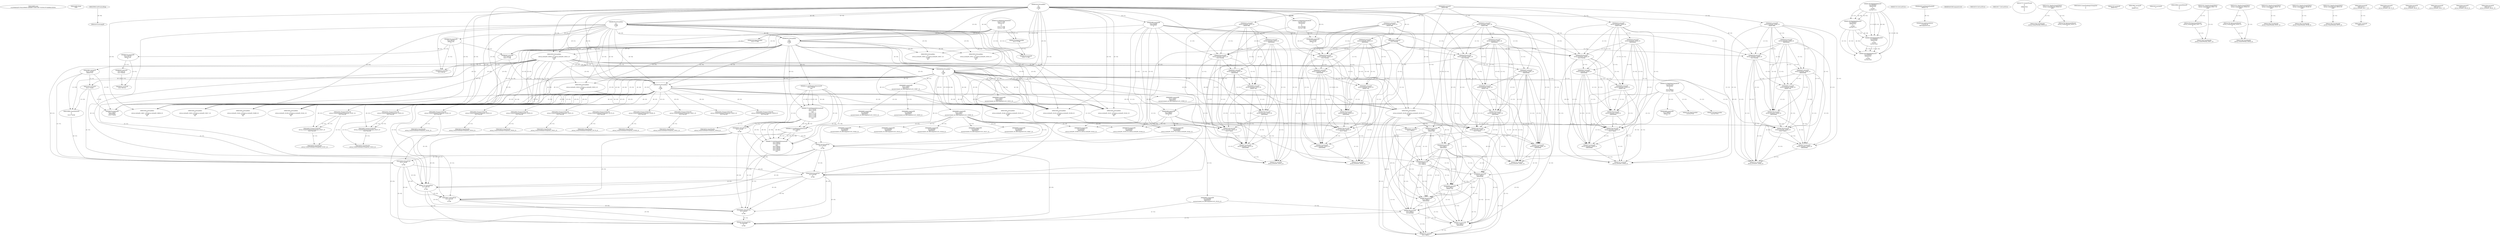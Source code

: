 // Global SCDG with merge call
digraph {
	0 [label="268454688.main
c1a180e8caf33785a14944f11a8db6b72c0e116f1741f50c197dcfb8bc292955"]
	1 [label="268454699.Sleep
1000"]
	2 [label="268450908.GetProcessHeap
"]
	3 [label="268465424.VirtualAlloc
0
128
12288
4"]
	4 [label="268465190.RegOpenKeyExW
2147483650
268501000
0
131097
2147417172"]
	5 [label="268465489.wsprintfW
3221762048
268500964
0"]
	3 -> 5 [label="(0-->1)"]
	6 [label="268466183.VirtualAlloc
0
1024
12288
4"]
	3 -> 6 [label="(3-->3)"]
	3 -> 6 [label="(4-->4)"]
	7 [label="268466202.VirtualAlloc
0
3596
12288
4"]
	3 -> 7 [label="(3-->3)"]
	6 -> 7 [label="(3-->3)"]
	3 -> 7 [label="(4-->4)"]
	6 -> 7 [label="(4-->4)"]
	8 [label="268466212.GetWindowsDirectoryW
3221770240
256"]
	7 -> 8 [label="(0-->1)"]
	9 [label="268466270.GetVolumeInformationW
3221770240
3221770752
256
3221771776
3221771784
3221771780
3221771264
256"]
	7 -> 9 [label="(0-->1)"]
	8 -> 9 [label="(1-->1)"]
	8 -> 9 [label="(2-->3)"]
	8 -> 9 [label="(2-->8)"]
	10 [label="268465190.RegOpenKeyExW
2147483650
268501632
0
131097
2147417172"]
	4 -> 10 [label="(1-->1)"]
	4 -> 10 [label="(4-->4)"]
	4 -> 10 [label="(5-->5)"]
	11 [label="268465223.RegQueryValueExW
3221771788
268501592
0
0
3221771788
2147417188"]
	12 [label="268465254.GetLastError
"]
	13 [label="268465263.RegCloseKey
3221771788"]
	11 -> 13 [label="(1-->1)"]
	11 -> 13 [label="(5-->1)"]
	14 [label="268466376.wsprintfW
3221766144
268501204
0"]
	6 -> 14 [label="(0-->1)"]
	15 [label="268466397.lstrcatW
3221766144
3221771788"]
	6 -> 15 [label="(0-->1)"]
	14 -> 15 [label="(1-->1)"]
	11 -> 15 [label="(1-->2)"]
	11 -> 15 [label="(5-->2)"]
	13 -> 15 [label="(1-->2)"]
	16 [label="268466409.GetModuleHandleW
268501752"]
	17 [label="268466416.GetProcAddress
270536744
RtlComputeCrc32"]
	16 -> 17 [label="(0-->1)"]
	18 [label="268466432.lstrlenW
3221766144"]
	6 -> 18 [label="(0-->1)"]
	14 -> 18 [label="(1-->1)"]
	15 -> 18 [label="(1-->1)"]
	19 [label="268466449.RtlComputeCrc32
"]
	20 [label="268466481.VirtualFree
3221770240
0
32768"]
	7 -> 20 [label="(0-->1)"]
	8 -> 20 [label="(1-->1)"]
	9 -> 20 [label="(1-->1)"]
	21 [label="268464882.lstrlenW
3221762048"]
	3 -> 21 [label="(0-->1)"]
	5 -> 21 [label="(1-->1)"]
	22 [label="268464893.lstrlenW
268497860"]
	23 [label="268453932.VirtualAlloc
0
retval_lstrlenW_32820_32_retval_lstrlenW_32823_32
12288
64"]
	3 -> 23 [label="(3-->3)"]
	6 -> 23 [label="(3-->3)"]
	7 -> 23 [label="(3-->3)"]
	24 [label="268453967.lstrcpyW
3221774336
268497976"]
	23 -> 24 [label="(0-->1)"]
	25 [label="268453974.lstrlenW
3221774336"]
	23 -> 25 [label="(0-->1)"]
	24 -> 25 [label="(1-->1)"]
	26 [label="268464425.lstrcatW
retval_lstrlenW_32841_32
268497860"]
	22 -> 26 [label="(1-->2)"]
	27 [label="268464433.lstrcatW
retval_lstrlenW_32841_32
268500944"]
	26 -> 27 [label="(1-->1)"]
	28 [label="268464439.lstrcatW
retval_lstrlenW_32841_32
3221762048"]
	26 -> 28 [label="(1-->1)"]
	27 -> 28 [label="(1-->1)"]
	3 -> 28 [label="(0-->2)"]
	5 -> 28 [label="(1-->2)"]
	21 -> 28 [label="(1-->2)"]
	29 [label="268464447.lstrcatW
retval_lstrlenW_32841_32
268500948"]
	26 -> 29 [label="(1-->1)"]
	27 -> 29 [label="(1-->1)"]
	28 -> 29 [label="(1-->1)"]
	30 [label="268464636.VirtualAlloc
0
66
12288
64"]
	3 -> 30 [label="(3-->3)"]
	6 -> 30 [label="(3-->3)"]
	7 -> 30 [label="(3-->3)"]
	23 -> 30 [label="(3-->3)"]
	23 -> 30 [label="(4-->4)"]
	31 [label="268464662.wsprintfW
3221778432
268500952
unconstrained_ret_RtlComputeCrc32_32808_32"]
	30 -> 31 [label="(0-->1)"]
	32 [label="268464692.lstrcatW
retval_lstrlenW_32841_32
268497764"]
	26 -> 32 [label="(1-->1)"]
	27 -> 32 [label="(1-->1)"]
	28 -> 32 [label="(1-->1)"]
	29 -> 32 [label="(1-->1)"]
	33 [label="268464700.lstrcatW
retval_lstrlenW_32841_32
268500944"]
	26 -> 33 [label="(1-->1)"]
	27 -> 33 [label="(1-->1)"]
	28 -> 33 [label="(1-->1)"]
	29 -> 33 [label="(1-->1)"]
	32 -> 33 [label="(1-->1)"]
	27 -> 33 [label="(2-->2)"]
	34 [label="268464706.lstrcatW
retval_lstrlenW_32841_32
3221778432"]
	26 -> 34 [label="(1-->1)"]
	27 -> 34 [label="(1-->1)"]
	28 -> 34 [label="(1-->1)"]
	29 -> 34 [label="(1-->1)"]
	32 -> 34 [label="(1-->1)"]
	33 -> 34 [label="(1-->1)"]
	30 -> 34 [label="(0-->2)"]
	31 -> 34 [label="(1-->2)"]
	35 [label="268464714.lstrcatW
retval_lstrlenW_32841_32
268500948"]
	26 -> 35 [label="(1-->1)"]
	27 -> 35 [label="(1-->1)"]
	28 -> 35 [label="(1-->1)"]
	29 -> 35 [label="(1-->1)"]
	32 -> 35 [label="(1-->1)"]
	33 -> 35 [label="(1-->1)"]
	34 -> 35 [label="(1-->1)"]
	29 -> 35 [label="(2-->2)"]
	36 [label="268464726.VirtualFree
3221778432
0
32768"]
	30 -> 36 [label="(0-->1)"]
	31 -> 36 [label="(1-->1)"]
	34 -> 36 [label="(2-->1)"]
	20 -> 36 [label="(3-->3)"]
	37 [label="268464767.lstrlenW
retval_lstrlenW_32841_32"]
	26 -> 37 [label="(1-->1)"]
	27 -> 37 [label="(1-->1)"]
	28 -> 37 [label="(1-->1)"]
	29 -> 37 [label="(1-->1)"]
	32 -> 37 [label="(1-->1)"]
	33 -> 37 [label="(1-->1)"]
	34 -> 37 [label="(1-->1)"]
	35 -> 37 [label="(1-->1)"]
	38 [label="268453998.CreateMutexW
0
0
3221774336"]
	23 -> 38 [label="(0-->3)"]
	24 -> 38 [label="(1-->3)"]
	25 -> 38 [label="(1-->3)"]
	39 [label="268454010.GetLastError
"]
	40 [label="268454017.GetLastError
"]
	41 [label="268454043.VirtualFree
3221774336
0
32768"]
	23 -> 41 [label="(0-->1)"]
	24 -> 41 [label="(1-->1)"]
	25 -> 41 [label="(1-->1)"]
	38 -> 41 [label="(3-->1)"]
	20 -> 41 [label="(3-->3)"]
	36 -> 41 [label="(3-->3)"]
	42 [label="268467629.VirtualFree
3221762048
0
32768"]
	3 -> 42 [label="(0-->1)"]
	5 -> 42 [label="(1-->1)"]
	21 -> 42 [label="(1-->1)"]
	28 -> 42 [label="(2-->1)"]
	20 -> 42 [label="(3-->3)"]
	36 -> 42 [label="(3-->3)"]
	41 -> 42 [label="(3-->3)"]
	43 [label="268467737.VirtualFree
3221766144
0
32768"]
	6 -> 43 [label="(0-->1)"]
	14 -> 43 [label="(1-->1)"]
	15 -> 43 [label="(1-->1)"]
	18 -> 43 [label="(1-->1)"]
	20 -> 43 [label="(3-->3)"]
	36 -> 43 [label="(3-->3)"]
	41 -> 43 [label="(3-->3)"]
	42 -> 43 [label="(3-->3)"]
	44 [label="268454737.CreateThread
0
0
268447024
0
0
0"]
	45 [label="268454761.WaitForSingleObject
retval_CreateThread_32919_32
5000"]
	46 [label="268454790.CloseHandle
retval_CreateThread_32919_32"]
	45 -> 46 [label="(1-->1)"]
	47 [label="268454450.CreateToolhelp32Snapshot
2
0"]
	48 [label="268454476.VirtualAlloc
0
556
12288
4"]
	3 -> 48 [label="(3-->3)"]
	6 -> 48 [label="(3-->3)"]
	7 -> 48 [label="(3-->3)"]
	23 -> 48 [label="(3-->3)"]
	30 -> 48 [label="(3-->3)"]
	3 -> 48 [label="(4-->4)"]
	6 -> 48 [label="(4-->4)"]
	7 -> 48 [label="(4-->4)"]
	49 [label="268454533.lstrcmpiW
"]
	2 -> 49 [label="(0-->0)"]
	50 [label="268454602.Process32NextW
retval_CreateToolhelp32Snapshot_33181_32
3221782528"]
	48 -> 50 [label="(0-->2)"]
	51 [label="268454627.VirtualFree
3221782528
0
32768"]
	48 -> 51 [label="(0-->1)"]
	50 -> 51 [label="(2-->1)"]
	20 -> 51 [label="(3-->3)"]
	36 -> 51 [label="(3-->3)"]
	41 -> 51 [label="(3-->3)"]
	42 -> 51 [label="(3-->3)"]
	43 -> 51 [label="(3-->3)"]
	52 [label="268454634.CloseHandle
retval_CreateToolhelp32Snapshot_33181_32"]
	50 -> 52 [label="(1-->1)"]
	53 [label="268465190.RegOpenKeyExW
2147483650
268501000
0
131097
2147417052"]
	4 -> 53 [label="(1-->1)"]
	10 -> 53 [label="(1-->1)"]
	4 -> 53 [label="(2-->2)"]
	4 -> 53 [label="(4-->4)"]
	10 -> 53 [label="(4-->4)"]
	54 [label="268465223.RegQueryValueExW
2147417376
268500984
0
0
3221786624
2147417068"]
	55 [label="268465263.RegCloseKey
2147417376"]
	54 -> 55 [label="(1-->1)"]
	56 [label="268465489.wsprintfW
3221786624
268500964
0"]
	54 -> 56 [label="(5-->1)"]
	5 -> 56 [label="(2-->2)"]
	57 [label="268466212.GetWindowsDirectoryW
3221794816
256"]
	8 -> 57 [label="(2-->2)"]
	9 -> 57 [label="(3-->2)"]
	9 -> 57 [label="(8-->2)"]
	58 [label="268466270.GetVolumeInformationW
3221794816
3221795328
256
3221796352
3221796360
3221796356
3221795840
256"]
	57 -> 58 [label="(1-->1)"]
	8 -> 58 [label="(2-->3)"]
	9 -> 58 [label="(3-->3)"]
	9 -> 58 [label="(8-->3)"]
	57 -> 58 [label="(2-->3)"]
	8 -> 58 [label="(2-->8)"]
	9 -> 58 [label="(3-->8)"]
	9 -> 58 [label="(8-->8)"]
	57 -> 58 [label="(2-->8)"]
	59 [label="268465190.RegOpenKeyExW
2147483650
268501632
0
131097
2147417052"]
	4 -> 59 [label="(1-->1)"]
	10 -> 59 [label="(1-->1)"]
	53 -> 59 [label="(1-->1)"]
	10 -> 59 [label="(2-->2)"]
	4 -> 59 [label="(4-->4)"]
	10 -> 59 [label="(4-->4)"]
	53 -> 59 [label="(4-->4)"]
	53 -> 59 [label="(5-->5)"]
	60 [label="268466376.wsprintfW
3221790720
268501204
0"]
	14 -> 60 [label="(2-->2)"]
	61 [label="268466397.lstrcatW
3221790720
3221796364"]
	60 -> 61 [label="(1-->1)"]
	62 [label="268466432.lstrlenW
3221790720"]
	60 -> 62 [label="(1-->1)"]
	61 -> 62 [label="(1-->1)"]
	63 [label="268466481.VirtualFree
3221794816
0
32768"]
	57 -> 63 [label="(1-->1)"]
	58 -> 63 [label="(1-->1)"]
	20 -> 63 [label="(3-->3)"]
	36 -> 63 [label="(3-->3)"]
	41 -> 63 [label="(3-->3)"]
	42 -> 63 [label="(3-->3)"]
	43 -> 63 [label="(3-->3)"]
	51 -> 63 [label="(3-->3)"]
	64 [label="268464882.lstrlenW
3221786624"]
	54 -> 64 [label="(5-->1)"]
	56 -> 64 [label="(1-->1)"]
	65 [label="268452641.VirtualAlloc
0
retval_lstrlenW_35539_32_retval_lstrlenW_35534_32
12288
64"]
	3 -> 65 [label="(3-->3)"]
	6 -> 65 [label="(3-->3)"]
	7 -> 65 [label="(3-->3)"]
	23 -> 65 [label="(3-->3)"]
	30 -> 65 [label="(3-->3)"]
	48 -> 65 [label="(3-->3)"]
	23 -> 65 [label="(4-->4)"]
	30 -> 65 [label="(4-->4)"]
	66 [label="268464425.lstrcatW
3221798912
268497860"]
	65 -> 66 [label="(0-->1)"]
	22 -> 66 [label="(1-->2)"]
	26 -> 66 [label="(2-->2)"]
	67 [label="268464433.lstrcatW
3221798912
268500944"]
	65 -> 67 [label="(0-->1)"]
	66 -> 67 [label="(1-->1)"]
	27 -> 67 [label="(2-->2)"]
	33 -> 67 [label="(2-->2)"]
	68 [label="268464439.lstrcatW
3221798912
3221786624"]
	65 -> 68 [label="(0-->1)"]
	66 -> 68 [label="(1-->1)"]
	67 -> 68 [label="(1-->1)"]
	54 -> 68 [label="(5-->2)"]
	56 -> 68 [label="(1-->2)"]
	64 -> 68 [label="(1-->2)"]
	69 [label="268464447.lstrcatW
3221798912
268500948"]
	65 -> 69 [label="(0-->1)"]
	66 -> 69 [label="(1-->1)"]
	67 -> 69 [label="(1-->1)"]
	68 -> 69 [label="(1-->1)"]
	29 -> 69 [label="(2-->2)"]
	35 -> 69 [label="(2-->2)"]
	70 [label="268464662.wsprintfW
3221803008
268500952
unconstrained_ret_RtlComputeCrc32_35524_32"]
	31 -> 70 [label="(2-->2)"]
	71 [label="268464692.lstrcatW
3221798912
268497764"]
	65 -> 71 [label="(0-->1)"]
	66 -> 71 [label="(1-->1)"]
	67 -> 71 [label="(1-->1)"]
	68 -> 71 [label="(1-->1)"]
	69 -> 71 [label="(1-->1)"]
	32 -> 71 [label="(2-->2)"]
	72 [label="268464700.lstrcatW
3221798912
268500944"]
	65 -> 72 [label="(0-->1)"]
	66 -> 72 [label="(1-->1)"]
	67 -> 72 [label="(1-->1)"]
	68 -> 72 [label="(1-->1)"]
	69 -> 72 [label="(1-->1)"]
	71 -> 72 [label="(1-->1)"]
	27 -> 72 [label="(2-->2)"]
	33 -> 72 [label="(2-->2)"]
	67 -> 72 [label="(2-->2)"]
	73 [label="268464706.lstrcatW
3221798912
3221803008"]
	65 -> 73 [label="(0-->1)"]
	66 -> 73 [label="(1-->1)"]
	67 -> 73 [label="(1-->1)"]
	68 -> 73 [label="(1-->1)"]
	69 -> 73 [label="(1-->1)"]
	71 -> 73 [label="(1-->1)"]
	72 -> 73 [label="(1-->1)"]
	70 -> 73 [label="(1-->2)"]
	74 [label="268464714.lstrcatW
3221798912
268500948"]
	65 -> 74 [label="(0-->1)"]
	66 -> 74 [label="(1-->1)"]
	67 -> 74 [label="(1-->1)"]
	68 -> 74 [label="(1-->1)"]
	69 -> 74 [label="(1-->1)"]
	71 -> 74 [label="(1-->1)"]
	72 -> 74 [label="(1-->1)"]
	73 -> 74 [label="(1-->1)"]
	29 -> 74 [label="(2-->2)"]
	35 -> 74 [label="(2-->2)"]
	69 -> 74 [label="(2-->2)"]
	75 [label="268464726.VirtualFree
3221803008
0
32768"]
	70 -> 75 [label="(1-->1)"]
	73 -> 75 [label="(2-->1)"]
	20 -> 75 [label="(3-->3)"]
	36 -> 75 [label="(3-->3)"]
	41 -> 75 [label="(3-->3)"]
	42 -> 75 [label="(3-->3)"]
	43 -> 75 [label="(3-->3)"]
	51 -> 75 [label="(3-->3)"]
	63 -> 75 [label="(3-->3)"]
	76 [label="268464767.lstrlenW
3221798912"]
	65 -> 76 [label="(0-->1)"]
	66 -> 76 [label="(1-->1)"]
	67 -> 76 [label="(1-->1)"]
	68 -> 76 [label="(1-->1)"]
	69 -> 76 [label="(1-->1)"]
	71 -> 76 [label="(1-->1)"]
	72 -> 76 [label="(1-->1)"]
	73 -> 76 [label="(1-->1)"]
	74 -> 76 [label="(1-->1)"]
	77 [label="268452707.lstrlenW
268497912"]
	78 [label="268465223.RegQueryValueExW
2147417376
268500984
0
0
3221762048
2147417188"]
	3 -> 78 [label="(0-->5)"]
	79 [label="268453932.VirtualAlloc
0
retval_lstrlenW_32819_32_retval_lstrlenW_32822_32
12288
64"]
	3 -> 79 [label="(3-->3)"]
	6 -> 79 [label="(3-->3)"]
	7 -> 79 [label="(3-->3)"]
	80 [label="268453967.lstrcpyW
0
268497976"]
	81 [label="268453974.lstrlenW
0"]
	82 [label="268464425.lstrcatW
retval_lstrlenW_32839_32
268497860"]
	22 -> 82 [label="(1-->2)"]
	83 [label="268464433.lstrcatW
retval_lstrlenW_32839_32
268500944"]
	82 -> 83 [label="(1-->1)"]
	84 [label="268464439.lstrcatW
retval_lstrlenW_32839_32
3221762048"]
	82 -> 84 [label="(1-->1)"]
	83 -> 84 [label="(1-->1)"]
	3 -> 84 [label="(0-->2)"]
	5 -> 84 [label="(1-->2)"]
	21 -> 84 [label="(1-->2)"]
	78 -> 84 [label="(5-->2)"]
	85 [label="268464447.lstrcatW
retval_lstrlenW_32839_32
268500948"]
	82 -> 85 [label="(1-->1)"]
	83 -> 85 [label="(1-->1)"]
	84 -> 85 [label="(1-->1)"]
	86 [label="268464662.wsprintfW
3221778432
268500952
unconstrained_ret_RtlComputeCrc32_32807_32"]
	30 -> 86 [label="(0-->1)"]
	87 [label="268464692.lstrcatW
retval_lstrlenW_32839_32
268497764"]
	82 -> 87 [label="(1-->1)"]
	83 -> 87 [label="(1-->1)"]
	84 -> 87 [label="(1-->1)"]
	85 -> 87 [label="(1-->1)"]
	88 [label="268464700.lstrcatW
retval_lstrlenW_32839_32
268500944"]
	82 -> 88 [label="(1-->1)"]
	83 -> 88 [label="(1-->1)"]
	84 -> 88 [label="(1-->1)"]
	85 -> 88 [label="(1-->1)"]
	87 -> 88 [label="(1-->1)"]
	83 -> 88 [label="(2-->2)"]
	89 [label="268464706.lstrcatW
retval_lstrlenW_32839_32
3221778432"]
	82 -> 89 [label="(1-->1)"]
	83 -> 89 [label="(1-->1)"]
	84 -> 89 [label="(1-->1)"]
	85 -> 89 [label="(1-->1)"]
	87 -> 89 [label="(1-->1)"]
	88 -> 89 [label="(1-->1)"]
	30 -> 89 [label="(0-->2)"]
	86 -> 89 [label="(1-->2)"]
	90 [label="268464714.lstrcatW
retval_lstrlenW_32839_32
268500948"]
	82 -> 90 [label="(1-->1)"]
	83 -> 90 [label="(1-->1)"]
	84 -> 90 [label="(1-->1)"]
	85 -> 90 [label="(1-->1)"]
	87 -> 90 [label="(1-->1)"]
	88 -> 90 [label="(1-->1)"]
	89 -> 90 [label="(1-->1)"]
	85 -> 90 [label="(2-->2)"]
	91 [label="268464767.lstrlenW
retval_lstrlenW_32839_32"]
	82 -> 91 [label="(1-->1)"]
	83 -> 91 [label="(1-->1)"]
	84 -> 91 [label="(1-->1)"]
	85 -> 91 [label="(1-->1)"]
	87 -> 91 [label="(1-->1)"]
	88 -> 91 [label="(1-->1)"]
	89 -> 91 [label="(1-->1)"]
	90 -> 91 [label="(1-->1)"]
	92 [label="268453998.CreateMutexW
0
0
0"]
	93 [label="268454761.WaitForSingleObject
retval_CreateThread_32917_32
5000"]
	94 [label="268454780.TerminateThread
retval_CreateThread_32917_32
0"]
	93 -> 94 [label="(1-->1)"]
	95 [label="268454790.CloseHandle
retval_CreateThread_32917_32"]
	93 -> 95 [label="(1-->1)"]
	94 -> 95 [label="(1-->1)"]
	96 [label="268454602.Process32NextW
retval_CreateToolhelp32Snapshot_33018_32
3221782528"]
	48 -> 96 [label="(0-->2)"]
	97 [label="268454634.CloseHandle
retval_CreateToolhelp32Snapshot_33018_32"]
	96 -> 97 [label="(1-->1)"]
	98 [label="268452641.VirtualAlloc
0
retval_lstrlenW_35540_32_retval_lstrlenW_35535_32
12288
64"]
	3 -> 98 [label="(3-->3)"]
	6 -> 98 [label="(3-->3)"]
	7 -> 98 [label="(3-->3)"]
	30 -> 98 [label="(3-->3)"]
	48 -> 98 [label="(3-->3)"]
	79 -> 98 [label="(3-->3)"]
	30 -> 98 [label="(4-->4)"]
	79 -> 98 [label="(4-->4)"]
	99 [label="268464662.wsprintfW
3221803008
268500952
unconstrained_ret_RtlComputeCrc32_35525_32"]
	86 -> 99 [label="(2-->2)"]
	100 [label="268464425.lstrcatW
retval_lstrlenW_32840_32
268497860"]
	22 -> 100 [label="(1-->2)"]
	101 [label="268464433.lstrcatW
retval_lstrlenW_32840_32
268500944"]
	100 -> 101 [label="(1-->1)"]
	102 [label="268464439.lstrcatW
retval_lstrlenW_32840_32
3221762048"]
	100 -> 102 [label="(1-->1)"]
	101 -> 102 [label="(1-->1)"]
	3 -> 102 [label="(0-->2)"]
	5 -> 102 [label="(1-->2)"]
	21 -> 102 [label="(1-->2)"]
	103 [label="268464447.lstrcatW
retval_lstrlenW_32840_32
268500948"]
	100 -> 103 [label="(1-->1)"]
	101 -> 103 [label="(1-->1)"]
	102 -> 103 [label="(1-->1)"]
	104 [label="268464692.lstrcatW
retval_lstrlenW_32840_32
268497764"]
	100 -> 104 [label="(1-->1)"]
	101 -> 104 [label="(1-->1)"]
	102 -> 104 [label="(1-->1)"]
	103 -> 104 [label="(1-->1)"]
	105 [label="268464700.lstrcatW
retval_lstrlenW_32840_32
268500944"]
	100 -> 105 [label="(1-->1)"]
	101 -> 105 [label="(1-->1)"]
	102 -> 105 [label="(1-->1)"]
	103 -> 105 [label="(1-->1)"]
	104 -> 105 [label="(1-->1)"]
	101 -> 105 [label="(2-->2)"]
	106 [label="268464706.lstrcatW
retval_lstrlenW_32840_32
3221778432"]
	100 -> 106 [label="(1-->1)"]
	101 -> 106 [label="(1-->1)"]
	102 -> 106 [label="(1-->1)"]
	103 -> 106 [label="(1-->1)"]
	104 -> 106 [label="(1-->1)"]
	105 -> 106 [label="(1-->1)"]
	30 -> 106 [label="(0-->2)"]
	31 -> 106 [label="(1-->2)"]
	107 [label="268464714.lstrcatW
retval_lstrlenW_32840_32
268500948"]
	100 -> 107 [label="(1-->1)"]
	101 -> 107 [label="(1-->1)"]
	102 -> 107 [label="(1-->1)"]
	103 -> 107 [label="(1-->1)"]
	104 -> 107 [label="(1-->1)"]
	105 -> 107 [label="(1-->1)"]
	106 -> 107 [label="(1-->1)"]
	103 -> 107 [label="(2-->2)"]
	108 [label="268464767.lstrlenW
retval_lstrlenW_32840_32"]
	100 -> 108 [label="(1-->1)"]
	101 -> 108 [label="(1-->1)"]
	102 -> 108 [label="(1-->1)"]
	103 -> 108 [label="(1-->1)"]
	104 -> 108 [label="(1-->1)"]
	105 -> 108 [label="(1-->1)"]
	106 -> 108 [label="(1-->1)"]
	107 -> 108 [label="(1-->1)"]
	109 [label="268454761.WaitForSingleObject
retval_CreateThread_32918_32
5000"]
	110 [label="268454780.TerminateThread
retval_CreateThread_32918_32
0"]
	109 -> 110 [label="(1-->1)"]
	111 [label="268454790.CloseHandle
retval_CreateThread_32918_32"]
	109 -> 111 [label="(1-->1)"]
	110 -> 111 [label="(1-->1)"]
	112 [label="268454602.Process32NextW
retval_CreateToolhelp32Snapshot_33019_32
3221782528"]
	48 -> 112 [label="(0-->2)"]
	113 [label="268454634.CloseHandle
retval_CreateToolhelp32Snapshot_33019_32"]
	112 -> 113 [label="(1-->1)"]
	114 [label="268452641.VirtualAlloc
0
retval_lstrlenW_35536_32_retval_lstrlenW_35541_32
12288
64"]
	3 -> 114 [label="(3-->3)"]
	6 -> 114 [label="(3-->3)"]
	7 -> 114 [label="(3-->3)"]
	23 -> 114 [label="(3-->3)"]
	30 -> 114 [label="(3-->3)"]
	48 -> 114 [label="(3-->3)"]
	23 -> 114 [label="(4-->4)"]
	30 -> 114 [label="(4-->4)"]
	115 [label="268464662.wsprintfW
3221803008
268500952
unconstrained_ret_RtlComputeCrc32_35526_32"]
	31 -> 115 [label="(2-->2)"]
	116 [label="268454780.TerminateThread
retval_CreateThread_32919_32
0"]
	45 -> 116 [label="(1-->1)"]
	117 [label="268454602.Process32NextW
retval_CreateToolhelp32Snapshot_33020_32
3221782528"]
	48 -> 117 [label="(0-->2)"]
	118 [label="268454634.CloseHandle
retval_CreateToolhelp32Snapshot_33020_32"]
	117 -> 118 [label="(1-->1)"]
	119 [label="268452641.VirtualAlloc
0
retval_lstrlenW_35537_32_retval_lstrlenW_35542_32
12288
64"]
	3 -> 119 [label="(3-->3)"]
	6 -> 119 [label="(3-->3)"]
	7 -> 119 [label="(3-->3)"]
	23 -> 119 [label="(3-->3)"]
	30 -> 119 [label="(3-->3)"]
	48 -> 119 [label="(3-->3)"]
	23 -> 119 [label="(4-->4)"]
	30 -> 119 [label="(4-->4)"]
	120 [label="268464662.wsprintfW
3221803008
268500952
unconstrained_ret_RtlComputeCrc32_35527_32"]
	31 -> 120 [label="(2-->2)"]
	121 [label="268465239.RegCloseKey
2147417376"]
	54 -> 121 [label="(1-->1)"]
	122 [label="268465489.wsprintfW
3221786624
268501104
0"]
	54 -> 122 [label="(5-->1)"]
	123 [label="268452641.VirtualAlloc
0
retval_lstrlenW_35622_32_retval_lstrlenW_35617_32
12288
64"]
	3 -> 123 [label="(3-->3)"]
	6 -> 123 [label="(3-->3)"]
	7 -> 123 [label="(3-->3)"]
	23 -> 123 [label="(3-->3)"]
	30 -> 123 [label="(3-->3)"]
	48 -> 123 [label="(3-->3)"]
	23 -> 123 [label="(4-->4)"]
	30 -> 123 [label="(4-->4)"]
	124 [label="268464662.wsprintfW
3221803008
268500952
unconstrained_ret_RtlComputeCrc32_35607_32"]
	31 -> 124 [label="(2-->2)"]
	125 [label="268465489.wsprintfW
3221762048
268501104
0"]
	3 -> 125 [label="(0-->1)"]
	78 -> 125 [label="(5-->1)"]
	126 [label="268465239.RegCloseKey
3221771788"]
	11 -> 126 [label="(1-->1)"]
	11 -> 126 [label="(5-->1)"]
	127 [label="268466320.lstrlenW
3221771788"]
	11 -> 127 [label="(1-->1)"]
	11 -> 127 [label="(5-->1)"]
	126 -> 127 [label="(1-->1)"]
	128 [label="268453932.VirtualAlloc
0
retval_lstrlenW_32825_32_retval_lstrlenW_32827_32
12288
64"]
	3 -> 128 [label="(3-->3)"]
	6 -> 128 [label="(3-->3)"]
	7 -> 128 [label="(3-->3)"]
	129 [label="268464425.lstrcatW
retval_lstrlenW_32970_32
268497860"]
	22 -> 129 [label="(1-->2)"]
	130 [label="268464433.lstrcatW
retval_lstrlenW_32970_32
268500944"]
	129 -> 130 [label="(1-->1)"]
	131 [label="268464439.lstrcatW
retval_lstrlenW_32970_32
3221762048"]
	129 -> 131 [label="(1-->1)"]
	130 -> 131 [label="(1-->1)"]
	3 -> 131 [label="(0-->2)"]
	5 -> 131 [label="(1-->2)"]
	21 -> 131 [label="(1-->2)"]
	78 -> 131 [label="(5-->2)"]
	132 [label="268464447.lstrcatW
retval_lstrlenW_32970_32
268500948"]
	129 -> 132 [label="(1-->1)"]
	130 -> 132 [label="(1-->1)"]
	131 -> 132 [label="(1-->1)"]
	133 [label="268464662.wsprintfW
3221778432
268500952
unconstrained_ret_RtlComputeCrc32_32815_32"]
	30 -> 133 [label="(0-->1)"]
	134 [label="268464692.lstrcatW
retval_lstrlenW_32970_32
268497764"]
	129 -> 134 [label="(1-->1)"]
	130 -> 134 [label="(1-->1)"]
	131 -> 134 [label="(1-->1)"]
	132 -> 134 [label="(1-->1)"]
	135 [label="268464700.lstrcatW
retval_lstrlenW_32970_32
268500944"]
	129 -> 135 [label="(1-->1)"]
	130 -> 135 [label="(1-->1)"]
	131 -> 135 [label="(1-->1)"]
	132 -> 135 [label="(1-->1)"]
	134 -> 135 [label="(1-->1)"]
	130 -> 135 [label="(2-->2)"]
	136 [label="268464706.lstrcatW
retval_lstrlenW_32970_32
3221778432"]
	129 -> 136 [label="(1-->1)"]
	130 -> 136 [label="(1-->1)"]
	131 -> 136 [label="(1-->1)"]
	132 -> 136 [label="(1-->1)"]
	134 -> 136 [label="(1-->1)"]
	135 -> 136 [label="(1-->1)"]
	30 -> 136 [label="(0-->2)"]
	133 -> 136 [label="(1-->2)"]
	137 [label="268464714.lstrcatW
retval_lstrlenW_32970_32
268500948"]
	129 -> 137 [label="(1-->1)"]
	130 -> 137 [label="(1-->1)"]
	131 -> 137 [label="(1-->1)"]
	132 -> 137 [label="(1-->1)"]
	134 -> 137 [label="(1-->1)"]
	135 -> 137 [label="(1-->1)"]
	136 -> 137 [label="(1-->1)"]
	132 -> 137 [label="(2-->2)"]
	138 [label="268464767.lstrlenW
retval_lstrlenW_32970_32"]
	129 -> 138 [label="(1-->1)"]
	130 -> 138 [label="(1-->1)"]
	131 -> 138 [label="(1-->1)"]
	132 -> 138 [label="(1-->1)"]
	134 -> 138 [label="(1-->1)"]
	135 -> 138 [label="(1-->1)"]
	136 -> 138 [label="(1-->1)"]
	137 -> 138 [label="(1-->1)"]
	139 [label="268454761.WaitForSingleObject
retval_CreateThread_33107_32
5000"]
	140 [label="268454790.CloseHandle
retval_CreateThread_33107_32"]
	139 -> 140 [label="(1-->1)"]
	141 [label="268454602.Process32NextW
retval_CreateToolhelp32Snapshot_33422_32
3221782528"]
	48 -> 141 [label="(0-->2)"]
	142 [label="268454634.CloseHandle
retval_CreateToolhelp32Snapshot_33422_32"]
	141 -> 142 [label="(1-->1)"]
	143 [label="268454602.Process32NextW
retval_CreateToolhelp32Snapshot_33179_32
3221782528"]
	48 -> 143 [label="(0-->2)"]
	144 [label="268454634.CloseHandle
retval_CreateToolhelp32Snapshot_33179_32"]
	143 -> 144 [label="(1-->1)"]
	145 [label="268454501.Process32FirstW
retval_CreateToolhelp32Snapshot_33187_32
3221782528"]
	48 -> 145 [label="(0-->2)"]
	146 [label="268454602.Process32NextW
retval_CreateToolhelp32Snapshot_33187_32
3221782528"]
	145 -> 146 [label="(1-->1)"]
	48 -> 146 [label="(0-->2)"]
	145 -> 146 [label="(2-->2)"]
	147 [label="268454634.CloseHandle
retval_CreateToolhelp32Snapshot_33187_32"]
	145 -> 147 [label="(1-->1)"]
	146 -> 147 [label="(1-->1)"]
	148 [label="268454602.Process32NextW
retval_CreateToolhelp32Snapshot_33180_32
3221782528"]
	48 -> 148 [label="(0-->2)"]
	149 [label="268454634.CloseHandle
retval_CreateToolhelp32Snapshot_33180_32"]
	148 -> 149 [label="(1-->1)"]
	150 [label="268454501.Process32FirstW
retval_CreateToolhelp32Snapshot_33422_32
3221782528"]
	48 -> 150 [label="(0-->2)"]
	151 [label="268453932.VirtualAlloc
0
retval_lstrlenW_32912_32_retval_lstrlenW_32910_32
12288
64"]
	3 -> 151 [label="(3-->3)"]
	6 -> 151 [label="(3-->3)"]
	7 -> 151 [label="(3-->3)"]
	152 [label="268464425.lstrcatW
retval_lstrlenW_33016_32
268497860"]
	22 -> 152 [label="(1-->2)"]
	153 [label="268464433.lstrcatW
retval_lstrlenW_33016_32
268500944"]
	152 -> 153 [label="(1-->1)"]
	154 [label="268464439.lstrcatW
retval_lstrlenW_33016_32
3221762048"]
	152 -> 154 [label="(1-->1)"]
	153 -> 154 [label="(1-->1)"]
	3 -> 154 [label="(0-->2)"]
	21 -> 154 [label="(1-->2)"]
	78 -> 154 [label="(5-->2)"]
	125 -> 154 [label="(1-->2)"]
	155 [label="268464447.lstrcatW
retval_lstrlenW_33016_32
268500948"]
	152 -> 155 [label="(1-->1)"]
	153 -> 155 [label="(1-->1)"]
	154 -> 155 [label="(1-->1)"]
	156 [label="268464662.wsprintfW
3221778432
268500952
unconstrained_ret_RtlComputeCrc32_32900_32"]
	30 -> 156 [label="(0-->1)"]
	157 [label="268464692.lstrcatW
retval_lstrlenW_33016_32
268497764"]
	152 -> 157 [label="(1-->1)"]
	153 -> 157 [label="(1-->1)"]
	154 -> 157 [label="(1-->1)"]
	155 -> 157 [label="(1-->1)"]
	158 [label="268464700.lstrcatW
retval_lstrlenW_33016_32
268500944"]
	152 -> 158 [label="(1-->1)"]
	153 -> 158 [label="(1-->1)"]
	154 -> 158 [label="(1-->1)"]
	155 -> 158 [label="(1-->1)"]
	157 -> 158 [label="(1-->1)"]
	153 -> 158 [label="(2-->2)"]
	159 [label="268464706.lstrcatW
retval_lstrlenW_33016_32
3221778432"]
	152 -> 159 [label="(1-->1)"]
	153 -> 159 [label="(1-->1)"]
	154 -> 159 [label="(1-->1)"]
	155 -> 159 [label="(1-->1)"]
	157 -> 159 [label="(1-->1)"]
	158 -> 159 [label="(1-->1)"]
	30 -> 159 [label="(0-->2)"]
	156 -> 159 [label="(1-->2)"]
	160 [label="268464714.lstrcatW
retval_lstrlenW_33016_32
268500948"]
	152 -> 160 [label="(1-->1)"]
	153 -> 160 [label="(1-->1)"]
	154 -> 160 [label="(1-->1)"]
	155 -> 160 [label="(1-->1)"]
	157 -> 160 [label="(1-->1)"]
	158 -> 160 [label="(1-->1)"]
	159 -> 160 [label="(1-->1)"]
	155 -> 160 [label="(2-->2)"]
	161 [label="268464767.lstrlenW
retval_lstrlenW_33016_32"]
	152 -> 161 [label="(1-->1)"]
	153 -> 161 [label="(1-->1)"]
	154 -> 161 [label="(1-->1)"]
	155 -> 161 [label="(1-->1)"]
	157 -> 161 [label="(1-->1)"]
	158 -> 161 [label="(1-->1)"]
	159 -> 161 [label="(1-->1)"]
	160 -> 161 [label="(1-->1)"]
	162 [label="268454761.WaitForSingleObject
retval_CreateThread_33108_32
5000"]
	163 [label="268454790.CloseHandle
retval_CreateThread_33108_32"]
	162 -> 163 [label="(1-->1)"]
	164 [label="268454501.Process32FirstW
retval_CreateToolhelp32Snapshot_33423_32
3221782528"]
	48 -> 164 [label="(0-->2)"]
	165 [label="268454602.Process32NextW
retval_CreateToolhelp32Snapshot_33423_32
3221782528"]
	164 -> 165 [label="(1-->1)"]
	48 -> 165 [label="(0-->2)"]
	164 -> 165 [label="(2-->2)"]
	166 [label="268454634.CloseHandle
retval_CreateToolhelp32Snapshot_33423_32"]
	164 -> 166 [label="(1-->1)"]
	165 -> 166 [label="(1-->1)"]
	167 [label="268464679.wsprintfW
3221778432
268500964
3221774336"]
	30 -> 167 [label="(0-->1)"]
	5 -> 167 [label="(2-->2)"]
	23 -> 167 [label="(0-->3)"]
	24 -> 167 [label="(1-->3)"]
	25 -> 167 [label="(1-->3)"]
	168 [label="268454761.WaitForSingleObject
retval_CreateThread_32974_32
5000"]
	169 [label="268454790.CloseHandle
retval_CreateThread_32974_32"]
	168 -> 169 [label="(1-->1)"]
	170 [label="268454602.Process32NextW
retval_CreateToolhelp32Snapshot_33421_32
3221782528"]
	48 -> 170 [label="(0-->2)"]
	171 [label="268454634.CloseHandle
retval_CreateToolhelp32Snapshot_33421_32"]
	170 -> 171 [label="(1-->1)"]
	172 [label="268452641.VirtualAlloc
0
retval_lstrlenW_34857_32_retval_lstrlenW_34858_32
12288
64"]
	3 -> 172 [label="(3-->3)"]
	6 -> 172 [label="(3-->3)"]
	7 -> 172 [label="(3-->3)"]
	30 -> 172 [label="(3-->3)"]
	48 -> 172 [label="(3-->3)"]
	79 -> 172 [label="(3-->3)"]
	30 -> 172 [label="(4-->4)"]
	79 -> 172 [label="(4-->4)"]
	173 [label="268464662.wsprintfW
3221803008
268500952
unconstrained_ret_RtlComputeCrc32_34839_32"]
	86 -> 173 [label="(2-->2)"]
	174 [label="268452834.lstrcpyW
268510272
retval_lstrlenW_36177_32"]
	175 [label="268452841.lstrlenW
268510272"]
	174 -> 175 [label="(1-->1)"]
	176 [label="268452641.VirtualAlloc
0
retval_lstrlenW_35455_32_retval_lstrlenW_35460_32
12288
64"]
	3 -> 176 [label="(3-->3)"]
	6 -> 176 [label="(3-->3)"]
	7 -> 176 [label="(3-->3)"]
	23 -> 176 [label="(3-->3)"]
	30 -> 176 [label="(3-->3)"]
	48 -> 176 [label="(3-->3)"]
	23 -> 176 [label="(4-->4)"]
	30 -> 176 [label="(4-->4)"]
	177 [label="268464662.wsprintfW
3221803008
268500952
unconstrained_ret_RtlComputeCrc32_35443_32"]
	31 -> 177 [label="(2-->2)"]
	178 [label="268452834.lstrcpyW
268510272
retval_lstrlenW_36179_32"]
	179 [label="268452641.VirtualAlloc
0
retval_lstrlenW_35533_32_retval_lstrlenW_35538_32
12288
64"]
	3 -> 179 [label="(3-->3)"]
	6 -> 179 [label="(3-->3)"]
	7 -> 179 [label="(3-->3)"]
	23 -> 179 [label="(3-->3)"]
	30 -> 179 [label="(3-->3)"]
	48 -> 179 [label="(3-->3)"]
	23 -> 179 [label="(4-->4)"]
	30 -> 179 [label="(4-->4)"]
	180 [label="268464662.wsprintfW
3221803008
268500952
unconstrained_ret_RtlComputeCrc32_35523_32"]
	31 -> 180 [label="(2-->2)"]
	181 [label="268452834.lstrcpyW
268510272
retval_lstrlenW_36181_32"]
	182 [label="268464679.wsprintfW
3221803008
268500964
retval_lstrlenW_35533_32_retval_lstrlenW_35538_32"]
	5 -> 182 [label="(2-->2)"]
	56 -> 182 [label="(2-->2)"]
	179 -> 182 [label="(2-->3)"]
	183 [label="268452834.lstrcpyW
268510272
retval_lstrlenW_36257_32"]
	184 [label="268464679.wsprintfW
3221803008
268500964
retval_lstrlenW_35540_32_retval_lstrlenW_35535_32"]
	5 -> 184 [label="(2-->2)"]
	56 -> 184 [label="(2-->2)"]
	98 -> 184 [label="(2-->3)"]
	185 [label="268452834.lstrcpyW
268510272
retval_lstrlenW_36259_32"]
	186 [label="268464679.wsprintfW
3221803008
268500964
retval_lstrlenW_35537_32_retval_lstrlenW_35542_32"]
	5 -> 186 [label="(2-->2)"]
	56 -> 186 [label="(2-->2)"]
	119 -> 186 [label="(2-->3)"]
	187 [label="268452834.lstrcpyW
268510272
retval_lstrlenW_36261_32"]
}
